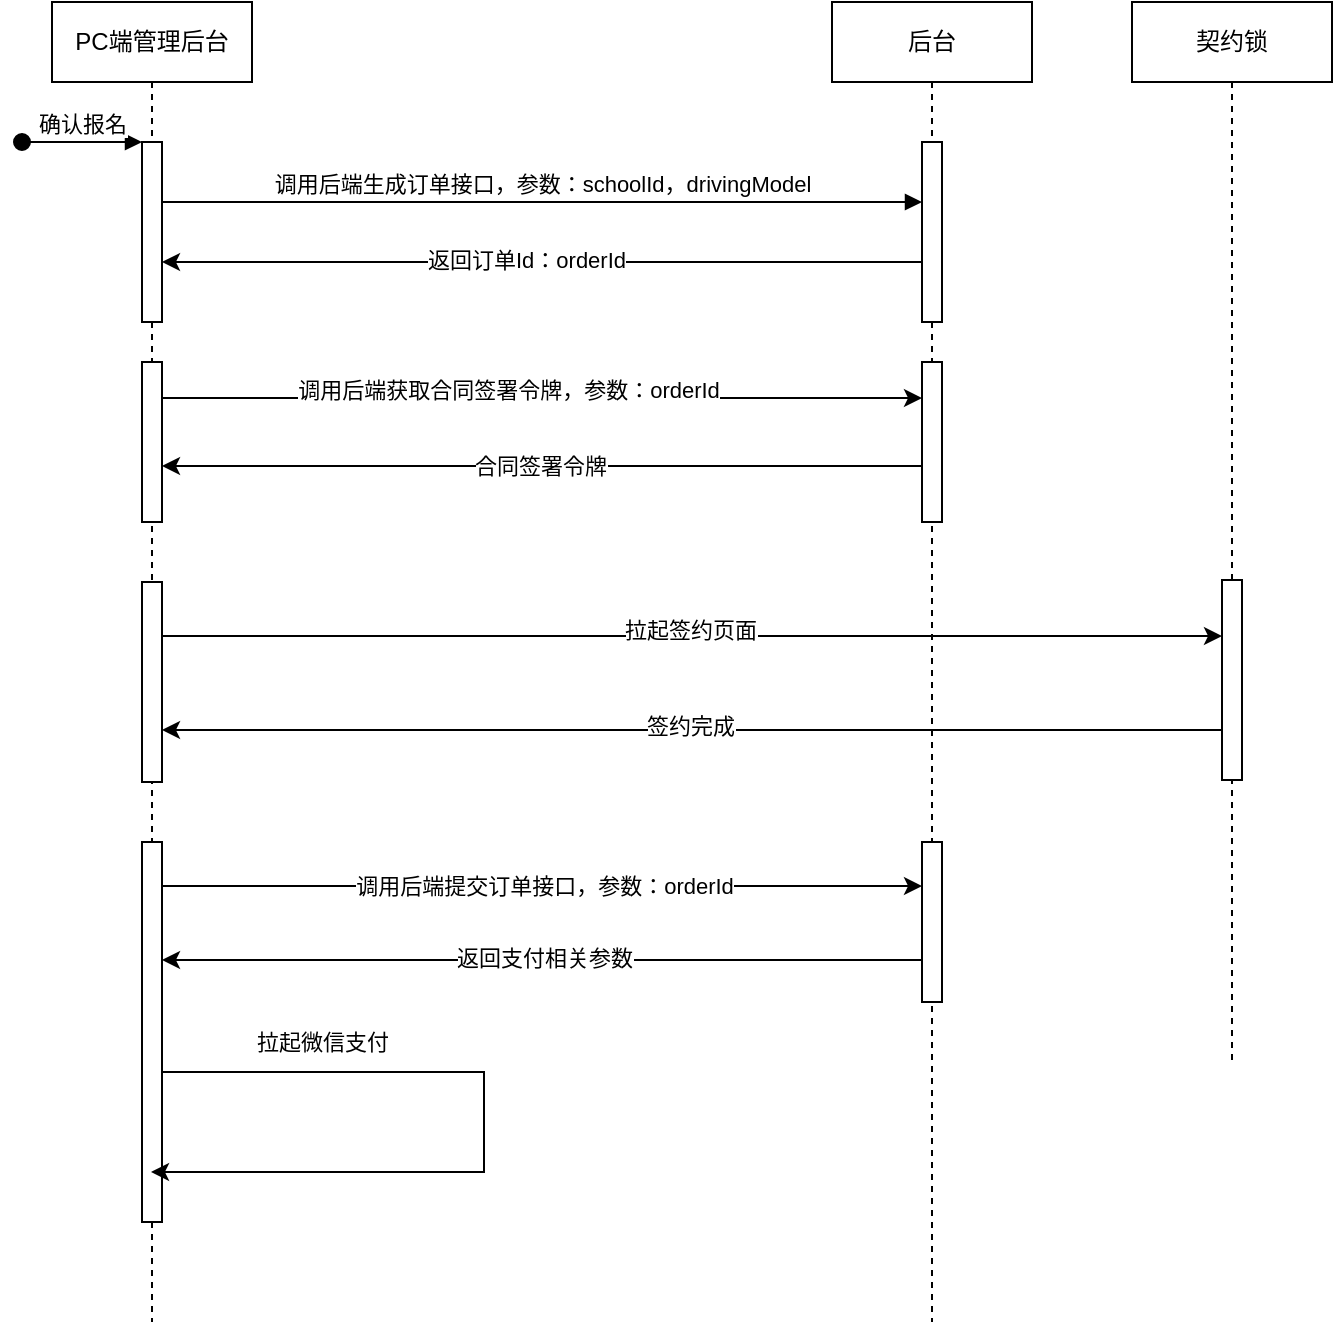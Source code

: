 <mxfile version="22.0.4" type="github">
  <diagram name="Page-1" id="2YBvvXClWsGukQMizWep">
    <mxGraphModel dx="1221" dy="737" grid="1" gridSize="10" guides="1" tooltips="1" connect="1" arrows="1" fold="1" page="1" pageScale="1" pageWidth="850" pageHeight="1100" math="0" shadow="0">
      <root>
        <mxCell id="0" />
        <mxCell id="1" parent="0" />
        <mxCell id="AXEY_ctCfN2J7z40cRq--1" value="PC端管理后台" style="shape=umlLifeline;perimeter=lifelinePerimeter;whiteSpace=wrap;html=1;container=0;dropTarget=0;collapsible=0;recursiveResize=0;outlineConnect=0;portConstraint=eastwest;newEdgeStyle={&quot;edgeStyle&quot;:&quot;elbowEdgeStyle&quot;,&quot;elbow&quot;:&quot;vertical&quot;,&quot;curved&quot;:0,&quot;rounded&quot;:0};" vertex="1" parent="1">
          <mxGeometry x="107" y="60" width="100" height="660" as="geometry" />
        </mxCell>
        <mxCell id="AXEY_ctCfN2J7z40cRq--2" value="" style="html=1;points=[];perimeter=orthogonalPerimeter;outlineConnect=0;targetShapes=umlLifeline;portConstraint=eastwest;newEdgeStyle={&quot;edgeStyle&quot;:&quot;elbowEdgeStyle&quot;,&quot;elbow&quot;:&quot;vertical&quot;,&quot;curved&quot;:0,&quot;rounded&quot;:0};" vertex="1" parent="AXEY_ctCfN2J7z40cRq--1">
          <mxGeometry x="45" y="70" width="10" height="90" as="geometry" />
        </mxCell>
        <mxCell id="AXEY_ctCfN2J7z40cRq--3" value="确认报名" style="html=1;verticalAlign=bottom;startArrow=oval;endArrow=block;startSize=8;edgeStyle=elbowEdgeStyle;elbow=vertical;curved=0;rounded=0;" edge="1" parent="AXEY_ctCfN2J7z40cRq--1" target="AXEY_ctCfN2J7z40cRq--2">
          <mxGeometry relative="1" as="geometry">
            <mxPoint x="-15" y="70" as="sourcePoint" />
          </mxGeometry>
        </mxCell>
        <mxCell id="AXEY_ctCfN2J7z40cRq--4" value="" style="html=1;points=[];perimeter=orthogonalPerimeter;outlineConnect=0;targetShapes=umlLifeline;portConstraint=eastwest;newEdgeStyle={&quot;edgeStyle&quot;:&quot;elbowEdgeStyle&quot;,&quot;elbow&quot;:&quot;vertical&quot;,&quot;curved&quot;:0,&quot;rounded&quot;:0};" vertex="1" parent="AXEY_ctCfN2J7z40cRq--1">
          <mxGeometry x="45" y="290" width="10" height="100" as="geometry" />
        </mxCell>
        <mxCell id="AXEY_ctCfN2J7z40cRq--5" value="" style="html=1;points=[];perimeter=orthogonalPerimeter;outlineConnect=0;targetShapes=umlLifeline;portConstraint=eastwest;newEdgeStyle={&quot;edgeStyle&quot;:&quot;elbowEdgeStyle&quot;,&quot;elbow&quot;:&quot;vertical&quot;,&quot;curved&quot;:0,&quot;rounded&quot;:0};" vertex="1" parent="AXEY_ctCfN2J7z40cRq--1">
          <mxGeometry x="45" y="180" width="10" height="80" as="geometry" />
        </mxCell>
        <mxCell id="AXEY_ctCfN2J7z40cRq--6" value="后台" style="shape=umlLifeline;perimeter=lifelinePerimeter;whiteSpace=wrap;html=1;container=0;dropTarget=0;collapsible=0;recursiveResize=0;outlineConnect=0;portConstraint=eastwest;newEdgeStyle={&quot;edgeStyle&quot;:&quot;elbowEdgeStyle&quot;,&quot;elbow&quot;:&quot;vertical&quot;,&quot;curved&quot;:0,&quot;rounded&quot;:0};" vertex="1" parent="1">
          <mxGeometry x="497" y="60" width="100" height="660" as="geometry" />
        </mxCell>
        <mxCell id="AXEY_ctCfN2J7z40cRq--7" value="" style="html=1;points=[];perimeter=orthogonalPerimeter;outlineConnect=0;targetShapes=umlLifeline;portConstraint=eastwest;newEdgeStyle={&quot;edgeStyle&quot;:&quot;elbowEdgeStyle&quot;,&quot;elbow&quot;:&quot;vertical&quot;,&quot;curved&quot;:0,&quot;rounded&quot;:0};" vertex="1" parent="AXEY_ctCfN2J7z40cRq--6">
          <mxGeometry x="45" y="70" width="10" height="90" as="geometry" />
        </mxCell>
        <mxCell id="AXEY_ctCfN2J7z40cRq--8" value="" style="html=1;points=[];perimeter=orthogonalPerimeter;outlineConnect=0;targetShapes=umlLifeline;portConstraint=eastwest;newEdgeStyle={&quot;edgeStyle&quot;:&quot;elbowEdgeStyle&quot;,&quot;elbow&quot;:&quot;vertical&quot;,&quot;curved&quot;:0,&quot;rounded&quot;:0};" vertex="1" parent="AXEY_ctCfN2J7z40cRq--6">
          <mxGeometry x="45" y="420" width="10" height="80" as="geometry" />
        </mxCell>
        <mxCell id="AXEY_ctCfN2J7z40cRq--9" value="" style="html=1;points=[];perimeter=orthogonalPerimeter;outlineConnect=0;targetShapes=umlLifeline;portConstraint=eastwest;newEdgeStyle={&quot;edgeStyle&quot;:&quot;elbowEdgeStyle&quot;,&quot;elbow&quot;:&quot;vertical&quot;,&quot;curved&quot;:0,&quot;rounded&quot;:0};" vertex="1" parent="AXEY_ctCfN2J7z40cRq--6">
          <mxGeometry x="45" y="180" width="10" height="80" as="geometry" />
        </mxCell>
        <mxCell id="AXEY_ctCfN2J7z40cRq--10" value="调用后端生成订单接口，参数：schoolId，drivingModel" style="html=1;verticalAlign=bottom;endArrow=block;edgeStyle=elbowEdgeStyle;elbow=vertical;curved=0;rounded=0;" edge="1" parent="1" source="AXEY_ctCfN2J7z40cRq--2" target="AXEY_ctCfN2J7z40cRq--7">
          <mxGeometry relative="1" as="geometry">
            <mxPoint x="82" y="160" as="sourcePoint" />
            <Array as="points">
              <mxPoint x="227" y="160" />
            </Array>
            <mxPoint x="527" y="160" as="targetPoint" />
          </mxGeometry>
        </mxCell>
        <mxCell id="AXEY_ctCfN2J7z40cRq--11" value="" style="endArrow=classic;html=1;rounded=0;" edge="1" parent="1" target="AXEY_ctCfN2J7z40cRq--2">
          <mxGeometry width="50" height="50" relative="1" as="geometry">
            <mxPoint x="542" y="190" as="sourcePoint" />
            <mxPoint x="187" y="190" as="targetPoint" />
          </mxGeometry>
        </mxCell>
        <mxCell id="AXEY_ctCfN2J7z40cRq--12" value="返回订单Id：orderId" style="edgeLabel;html=1;align=center;verticalAlign=middle;resizable=0;points=[];" vertex="1" connectable="0" parent="AXEY_ctCfN2J7z40cRq--11">
          <mxGeometry x="0.041" y="-1" relative="1" as="geometry">
            <mxPoint as="offset" />
          </mxGeometry>
        </mxCell>
        <mxCell id="AXEY_ctCfN2J7z40cRq--13" value="" style="endArrow=classic;html=1;rounded=0;" edge="1" parent="1">
          <mxGeometry width="50" height="50" relative="1" as="geometry">
            <mxPoint x="162" y="258" as="sourcePoint" />
            <mxPoint x="542" y="258" as="targetPoint" />
          </mxGeometry>
        </mxCell>
        <mxCell id="AXEY_ctCfN2J7z40cRq--14" value="调用后端获取合同签署令牌，参数：orderId" style="edgeLabel;html=1;align=center;verticalAlign=middle;resizable=0;points=[];" vertex="1" connectable="0" parent="AXEY_ctCfN2J7z40cRq--13">
          <mxGeometry x="-0.324" y="4" relative="1" as="geometry">
            <mxPoint x="44" as="offset" />
          </mxGeometry>
        </mxCell>
        <mxCell id="AXEY_ctCfN2J7z40cRq--15" value="契约锁" style="shape=umlLifeline;perimeter=lifelinePerimeter;whiteSpace=wrap;html=1;container=0;dropTarget=0;collapsible=0;recursiveResize=0;outlineConnect=0;portConstraint=eastwest;newEdgeStyle={&quot;edgeStyle&quot;:&quot;elbowEdgeStyle&quot;,&quot;elbow&quot;:&quot;vertical&quot;,&quot;curved&quot;:0,&quot;rounded&quot;:0};" vertex="1" parent="1">
          <mxGeometry x="647" y="60" width="100" height="530" as="geometry" />
        </mxCell>
        <mxCell id="AXEY_ctCfN2J7z40cRq--16" value="" style="html=1;points=[];perimeter=orthogonalPerimeter;outlineConnect=0;targetShapes=umlLifeline;portConstraint=eastwest;newEdgeStyle={&quot;edgeStyle&quot;:&quot;elbowEdgeStyle&quot;,&quot;elbow&quot;:&quot;vertical&quot;,&quot;curved&quot;:0,&quot;rounded&quot;:0};" vertex="1" parent="AXEY_ctCfN2J7z40cRq--15">
          <mxGeometry x="45" y="289" width="10" height="100" as="geometry" />
        </mxCell>
        <mxCell id="AXEY_ctCfN2J7z40cRq--17" value="" style="endArrow=classic;html=1;rounded=0;" edge="1" parent="1">
          <mxGeometry width="50" height="50" relative="1" as="geometry">
            <mxPoint x="542" y="292" as="sourcePoint" />
            <mxPoint x="162" y="292" as="targetPoint" />
          </mxGeometry>
        </mxCell>
        <mxCell id="AXEY_ctCfN2J7z40cRq--18" value="合同签署令牌" style="edgeLabel;html=1;align=center;verticalAlign=middle;resizable=0;points=[];" vertex="1" connectable="0" parent="AXEY_ctCfN2J7z40cRq--17">
          <mxGeometry x="0.004" relative="1" as="geometry">
            <mxPoint as="offset" />
          </mxGeometry>
        </mxCell>
        <mxCell id="AXEY_ctCfN2J7z40cRq--19" value="" style="endArrow=classic;html=1;rounded=0;" edge="1" parent="1">
          <mxGeometry width="50" height="50" relative="1" as="geometry">
            <mxPoint x="162" y="377" as="sourcePoint" />
            <mxPoint x="692" y="377" as="targetPoint" />
          </mxGeometry>
        </mxCell>
        <mxCell id="AXEY_ctCfN2J7z40cRq--20" value="拉起签约页面" style="edgeLabel;html=1;align=center;verticalAlign=middle;resizable=0;points=[];" vertex="1" connectable="0" parent="AXEY_ctCfN2J7z40cRq--19">
          <mxGeometry x="-0.172" y="3" relative="1" as="geometry">
            <mxPoint x="44" as="offset" />
          </mxGeometry>
        </mxCell>
        <mxCell id="AXEY_ctCfN2J7z40cRq--21" value="" style="endArrow=classic;html=1;rounded=0;" edge="1" parent="1">
          <mxGeometry width="50" height="50" relative="1" as="geometry">
            <mxPoint x="692" y="424" as="sourcePoint" />
            <mxPoint x="162" y="424" as="targetPoint" />
          </mxGeometry>
        </mxCell>
        <mxCell id="AXEY_ctCfN2J7z40cRq--22" value="签约完成" style="edgeLabel;html=1;align=center;verticalAlign=middle;resizable=0;points=[];" vertex="1" connectable="0" parent="AXEY_ctCfN2J7z40cRq--21">
          <mxGeometry x="0.006" y="-2" relative="1" as="geometry">
            <mxPoint as="offset" />
          </mxGeometry>
        </mxCell>
        <mxCell id="AXEY_ctCfN2J7z40cRq--23" value="" style="html=1;points=[];perimeter=orthogonalPerimeter;outlineConnect=0;targetShapes=umlLifeline;portConstraint=eastwest;newEdgeStyle={&quot;edgeStyle&quot;:&quot;elbowEdgeStyle&quot;,&quot;elbow&quot;:&quot;vertical&quot;,&quot;curved&quot;:0,&quot;rounded&quot;:0};" vertex="1" parent="1">
          <mxGeometry x="152" y="480" width="10" height="190" as="geometry" />
        </mxCell>
        <mxCell id="AXEY_ctCfN2J7z40cRq--24" value="" style="endArrow=classic;html=1;rounded=0;" edge="1" parent="1">
          <mxGeometry width="50" height="50" relative="1" as="geometry">
            <mxPoint x="162" y="502" as="sourcePoint" />
            <mxPoint x="542" y="502" as="targetPoint" />
          </mxGeometry>
        </mxCell>
        <mxCell id="AXEY_ctCfN2J7z40cRq--25" value="调用后端提交订单接口，参数：orderId" style="edgeLabel;html=1;align=center;verticalAlign=middle;resizable=0;points=[];" vertex="1" connectable="0" parent="AXEY_ctCfN2J7z40cRq--24">
          <mxGeometry x="0.002" relative="1" as="geometry">
            <mxPoint as="offset" />
          </mxGeometry>
        </mxCell>
        <mxCell id="AXEY_ctCfN2J7z40cRq--26" value="" style="endArrow=classic;html=1;rounded=0;" edge="1" parent="1">
          <mxGeometry width="50" height="50" relative="1" as="geometry">
            <mxPoint x="542" y="539" as="sourcePoint" />
            <mxPoint x="162" y="539" as="targetPoint" />
          </mxGeometry>
        </mxCell>
        <mxCell id="AXEY_ctCfN2J7z40cRq--27" value="返回支付相关参数" style="edgeLabel;html=1;align=center;verticalAlign=middle;resizable=0;points=[];" vertex="1" connectable="0" parent="AXEY_ctCfN2J7z40cRq--26">
          <mxGeometry x="-0.002" y="-1" relative="1" as="geometry">
            <mxPoint as="offset" />
          </mxGeometry>
        </mxCell>
        <mxCell id="AXEY_ctCfN2J7z40cRq--28" value="" style="endArrow=classic;html=1;rounded=0;exitX=1;exitY=0.579;exitDx=0;exitDy=0;exitPerimeter=0;" edge="1" parent="1">
          <mxGeometry width="50" height="50" relative="1" as="geometry">
            <mxPoint x="162" y="595.01" as="sourcePoint" />
            <mxPoint x="156.5" y="645" as="targetPoint" />
            <Array as="points">
              <mxPoint x="323" y="595" />
              <mxPoint x="323" y="645" />
            </Array>
          </mxGeometry>
        </mxCell>
        <mxCell id="AXEY_ctCfN2J7z40cRq--29" value="拉起微信支付" style="edgeLabel;html=1;align=center;verticalAlign=middle;resizable=0;points=[];" vertex="1" connectable="0" parent="AXEY_ctCfN2J7z40cRq--28">
          <mxGeometry x="-0.578" relative="1" as="geometry">
            <mxPoint y="-15" as="offset" />
          </mxGeometry>
        </mxCell>
      </root>
    </mxGraphModel>
  </diagram>
</mxfile>
